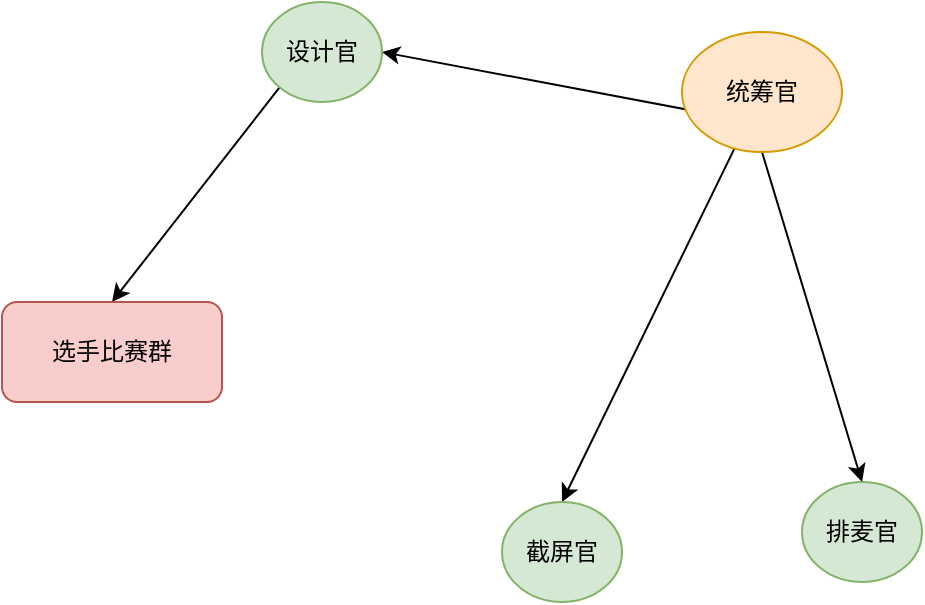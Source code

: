 <mxfile version="12.9.9" type="github"><diagram id="_S-RMXmcYjWmEakW_PRN" name="第 1 页"><mxGraphModel dx="1242" dy="1686" grid="1" gridSize="10" guides="1" tooltips="1" connect="1" arrows="1" fold="1" page="1" pageScale="1" pageWidth="827" pageHeight="1169" math="0" shadow="0"><root><mxCell id="0"/><mxCell id="1" parent="0"/><mxCell id="jXhGage0o17Str0ruYFL-7" style="rounded=0;orthogonalLoop=1;jettySize=auto;html=1;entryX=0.5;entryY=0;entryDx=0;entryDy=0;" edge="1" parent="1" source="jXhGage0o17Str0ruYFL-1" target="jXhGage0o17Str0ruYFL-3"><mxGeometry relative="1" as="geometry"/></mxCell><mxCell id="jXhGage0o17Str0ruYFL-8" style="edgeStyle=none;rounded=0;orthogonalLoop=1;jettySize=auto;html=1;entryX=0.5;entryY=0;entryDx=0;entryDy=0;exitX=0.5;exitY=1;exitDx=0;exitDy=0;" edge="1" parent="1" source="jXhGage0o17Str0ruYFL-1" target="jXhGage0o17Str0ruYFL-5"><mxGeometry relative="1" as="geometry"/></mxCell><mxCell id="jXhGage0o17Str0ruYFL-9" style="edgeStyle=none;rounded=0;orthogonalLoop=1;jettySize=auto;html=1;exitX=1;exitY=1;exitDx=0;exitDy=0;entryX=1;entryY=0.5;entryDx=0;entryDy=0;" edge="1" parent="1" source="jXhGage0o17Str0ruYFL-1" target="jXhGage0o17Str0ruYFL-6"><mxGeometry relative="1" as="geometry"/></mxCell><mxCell id="jXhGage0o17Str0ruYFL-1" value="统筹官" style="ellipse;whiteSpace=wrap;html=1;fillColor=#ffe6cc;strokeColor=#d79b00;" vertex="1" parent="1"><mxGeometry x="430" y="525" width="80" height="60" as="geometry"/></mxCell><mxCell id="jXhGage0o17Str0ruYFL-3" value="截屏官" style="ellipse;whiteSpace=wrap;html=1;fillColor=#d5e8d4;strokeColor=#82b366;" vertex="1" parent="1"><mxGeometry x="340" y="760" width="60" height="50" as="geometry"/></mxCell><mxCell id="jXhGage0o17Str0ruYFL-5" value="排麦官" style="ellipse;whiteSpace=wrap;html=1;fillColor=#d5e8d4;strokeColor=#82b366;" vertex="1" parent="1"><mxGeometry x="490" y="750" width="60" height="50" as="geometry"/></mxCell><mxCell id="jXhGage0o17Str0ruYFL-11" style="edgeStyle=none;rounded=0;orthogonalLoop=1;jettySize=auto;html=1;exitX=0;exitY=1;exitDx=0;exitDy=0;entryX=0.5;entryY=0;entryDx=0;entryDy=0;" edge="1" parent="1" source="jXhGage0o17Str0ruYFL-6" target="jXhGage0o17Str0ruYFL-10"><mxGeometry relative="1" as="geometry"/></mxCell><mxCell id="jXhGage0o17Str0ruYFL-6" value="设计官" style="ellipse;whiteSpace=wrap;html=1;fillColor=#d5e8d4;strokeColor=#82b366;" vertex="1" parent="1"><mxGeometry x="220" y="510" width="60" height="50" as="geometry"/></mxCell><mxCell id="jXhGage0o17Str0ruYFL-10" value="选手比赛群" style="rounded=1;whiteSpace=wrap;html=1;fillColor=#f8cecc;strokeColor=#b85450;" vertex="1" parent="1"><mxGeometry x="90" y="660" width="110" height="50" as="geometry"/></mxCell></root></mxGraphModel></diagram></mxfile>
